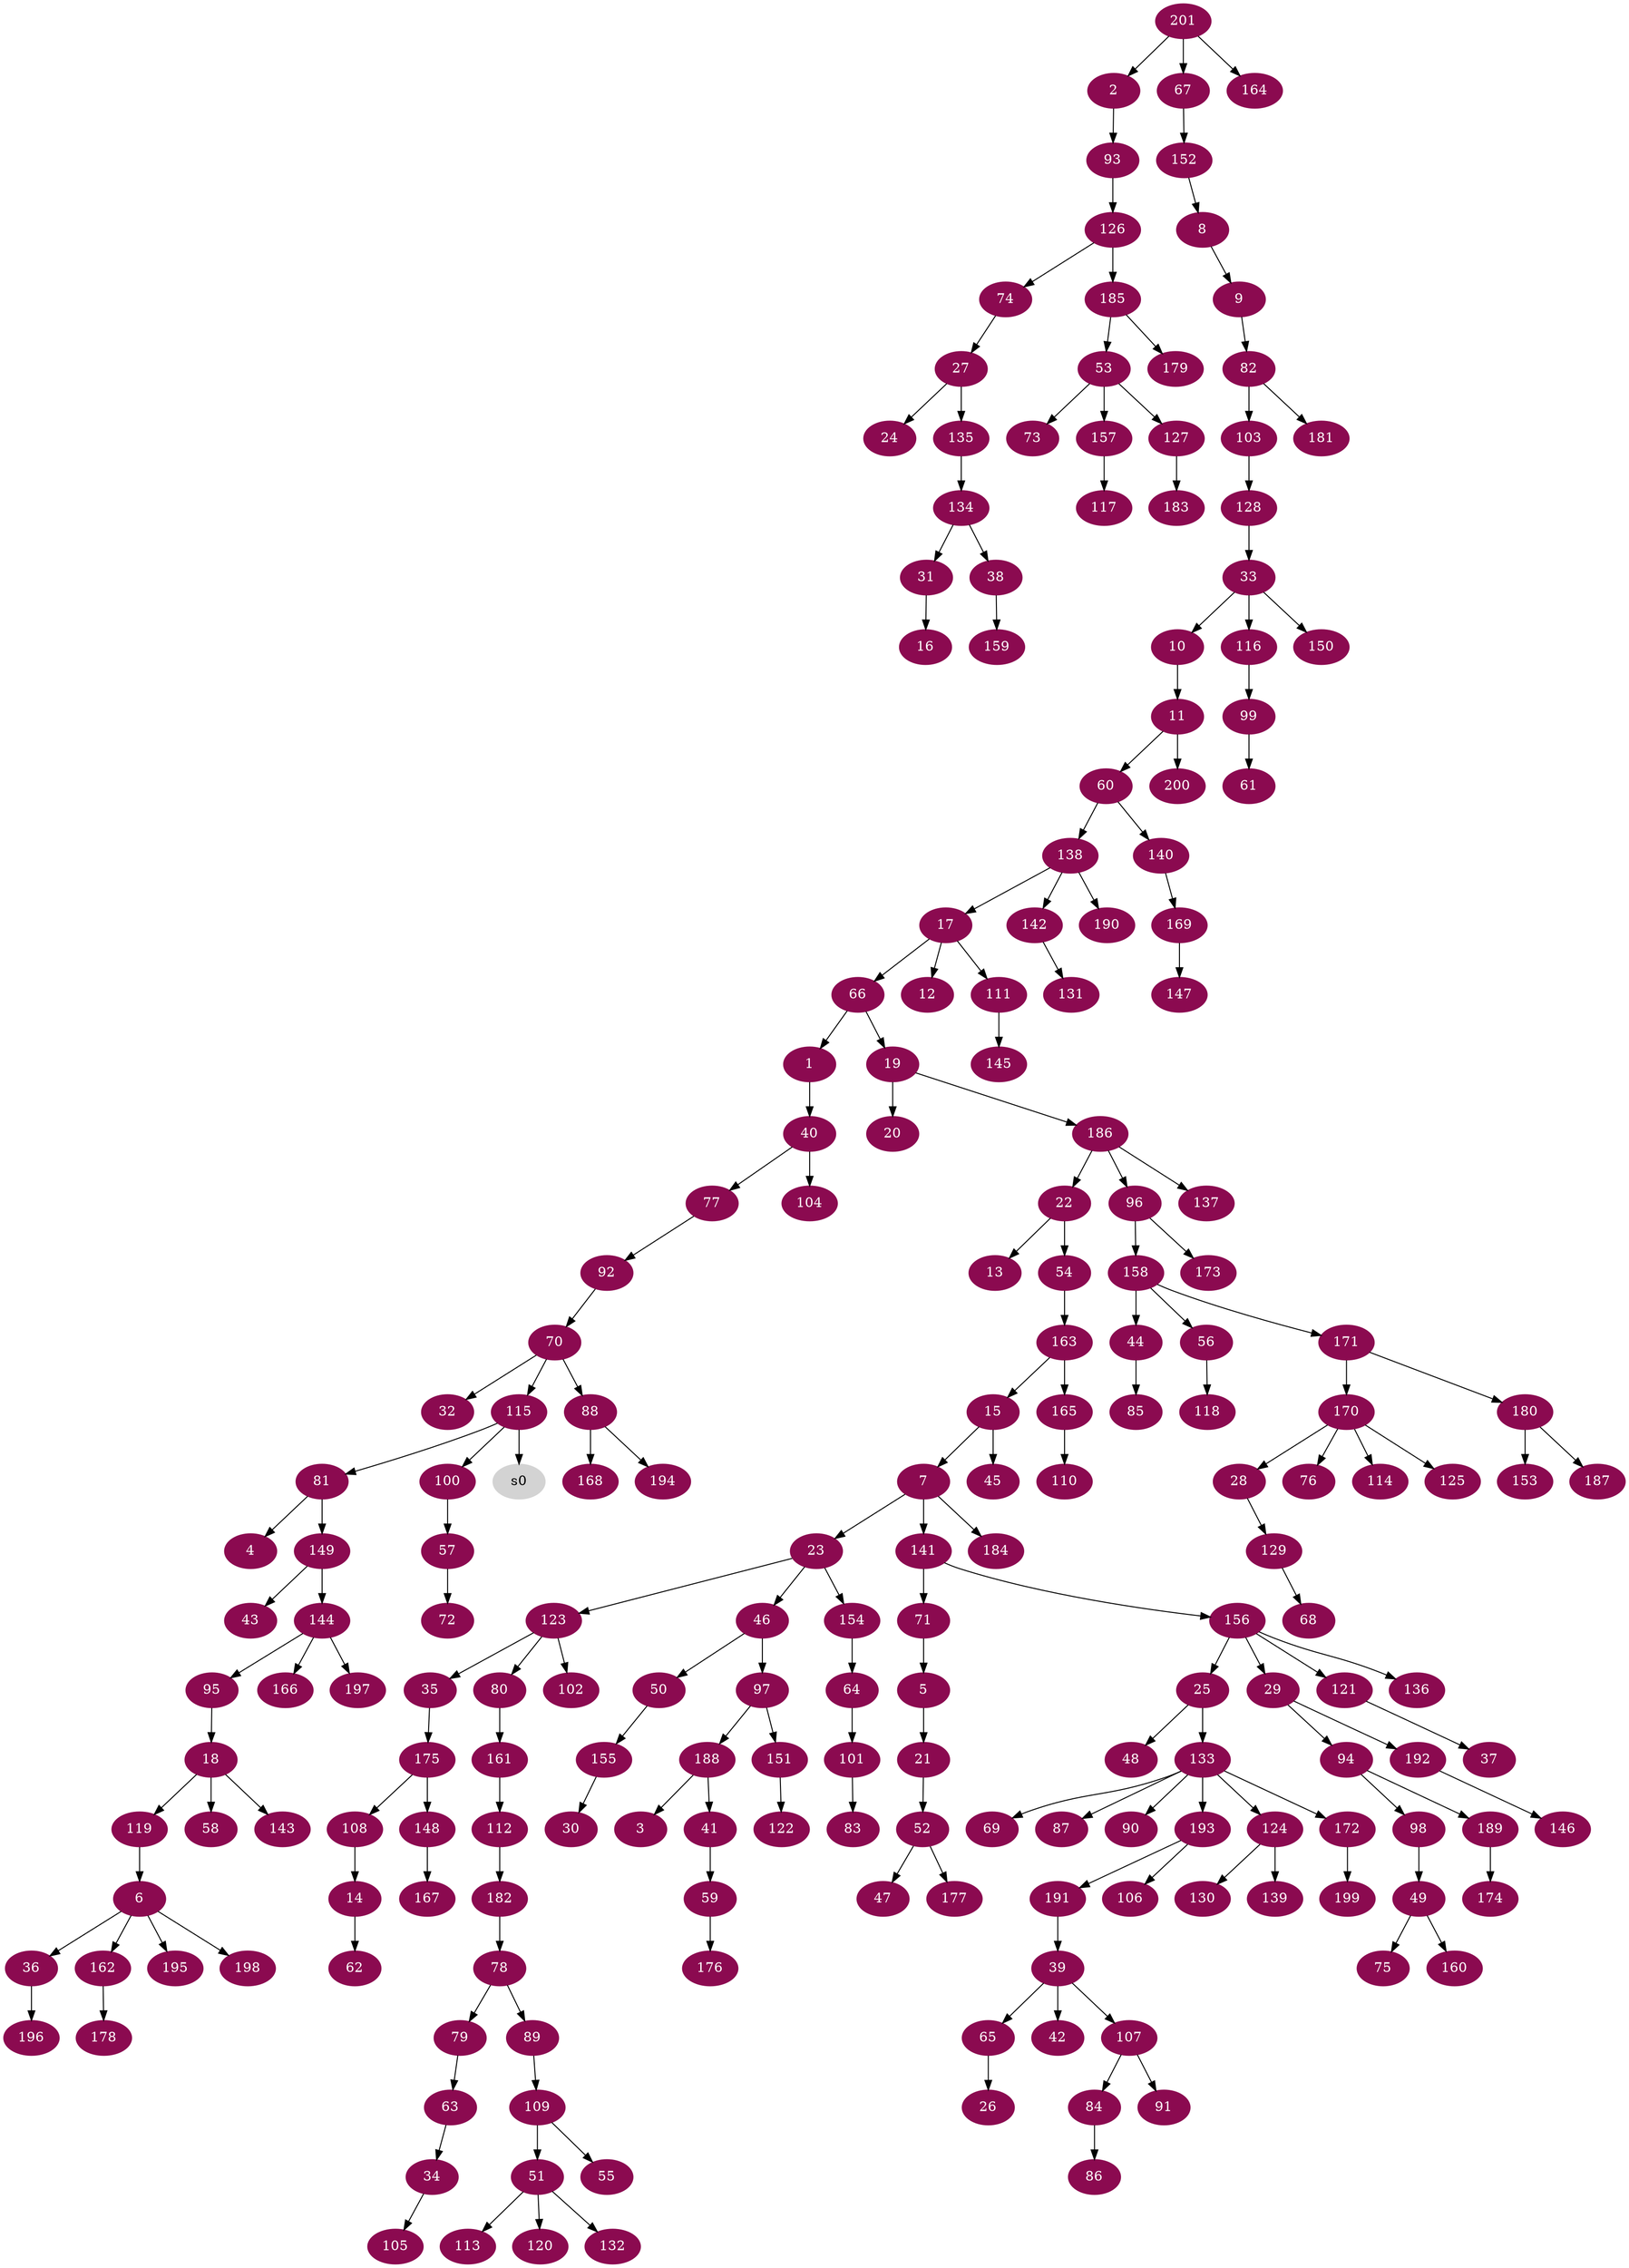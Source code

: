 digraph G {
node [color=deeppink4, style=filled, fontcolor=white];
66 -> 1;
201 -> 2;
188 -> 3;
81 -> 4;
71 -> 5;
119 -> 6;
15 -> 7;
152 -> 8;
8 -> 9;
33 -> 10;
10 -> 11;
17 -> 12;
22 -> 13;
108 -> 14;
163 -> 15;
31 -> 16;
138 -> 17;
95 -> 18;
66 -> 19;
19 -> 20;
5 -> 21;
186 -> 22;
7 -> 23;
27 -> 24;
156 -> 25;
65 -> 26;
74 -> 27;
170 -> 28;
156 -> 29;
155 -> 30;
134 -> 31;
70 -> 32;
128 -> 33;
63 -> 34;
123 -> 35;
6 -> 36;
121 -> 37;
134 -> 38;
191 -> 39;
1 -> 40;
188 -> 41;
39 -> 42;
149 -> 43;
158 -> 44;
15 -> 45;
23 -> 46;
52 -> 47;
25 -> 48;
98 -> 49;
46 -> 50;
109 -> 51;
21 -> 52;
185 -> 53;
22 -> 54;
109 -> 55;
158 -> 56;
100 -> 57;
18 -> 58;
41 -> 59;
11 -> 60;
99 -> 61;
14 -> 62;
79 -> 63;
154 -> 64;
39 -> 65;
17 -> 66;
201 -> 67;
129 -> 68;
133 -> 69;
92 -> 70;
141 -> 71;
57 -> 72;
53 -> 73;
126 -> 74;
49 -> 75;
170 -> 76;
40 -> 77;
182 -> 78;
78 -> 79;
123 -> 80;
115 -> 81;
9 -> 82;
101 -> 83;
107 -> 84;
44 -> 85;
84 -> 86;
133 -> 87;
70 -> 88;
78 -> 89;
133 -> 90;
107 -> 91;
77 -> 92;
2 -> 93;
29 -> 94;
144 -> 95;
186 -> 96;
46 -> 97;
94 -> 98;
116 -> 99;
115 -> 100;
64 -> 101;
123 -> 102;
82 -> 103;
40 -> 104;
34 -> 105;
193 -> 106;
39 -> 107;
175 -> 108;
89 -> 109;
165 -> 110;
17 -> 111;
161 -> 112;
51 -> 113;
170 -> 114;
70 -> 115;
33 -> 116;
157 -> 117;
56 -> 118;
18 -> 119;
51 -> 120;
156 -> 121;
151 -> 122;
23 -> 123;
133 -> 124;
170 -> 125;
93 -> 126;
53 -> 127;
103 -> 128;
28 -> 129;
124 -> 130;
142 -> 131;
51 -> 132;
25 -> 133;
135 -> 134;
27 -> 135;
156 -> 136;
186 -> 137;
60 -> 138;
124 -> 139;
60 -> 140;
7 -> 141;
138 -> 142;
18 -> 143;
149 -> 144;
111 -> 145;
192 -> 146;
169 -> 147;
175 -> 148;
81 -> 149;
33 -> 150;
97 -> 151;
67 -> 152;
180 -> 153;
23 -> 154;
50 -> 155;
141 -> 156;
53 -> 157;
96 -> 158;
38 -> 159;
49 -> 160;
80 -> 161;
6 -> 162;
54 -> 163;
201 -> 164;
163 -> 165;
144 -> 166;
148 -> 167;
88 -> 168;
140 -> 169;
171 -> 170;
158 -> 171;
133 -> 172;
96 -> 173;
189 -> 174;
35 -> 175;
59 -> 176;
52 -> 177;
162 -> 178;
185 -> 179;
171 -> 180;
82 -> 181;
112 -> 182;
127 -> 183;
7 -> 184;
126 -> 185;
19 -> 186;
180 -> 187;
97 -> 188;
94 -> 189;
138 -> 190;
193 -> 191;
29 -> 192;
133 -> 193;
88 -> 194;
6 -> 195;
36 -> 196;
144 -> 197;
6 -> 198;
172 -> 199;
11 -> 200;
node [color=lightgrey, style=filled, fontcolor=black];
115 -> s0;
}
